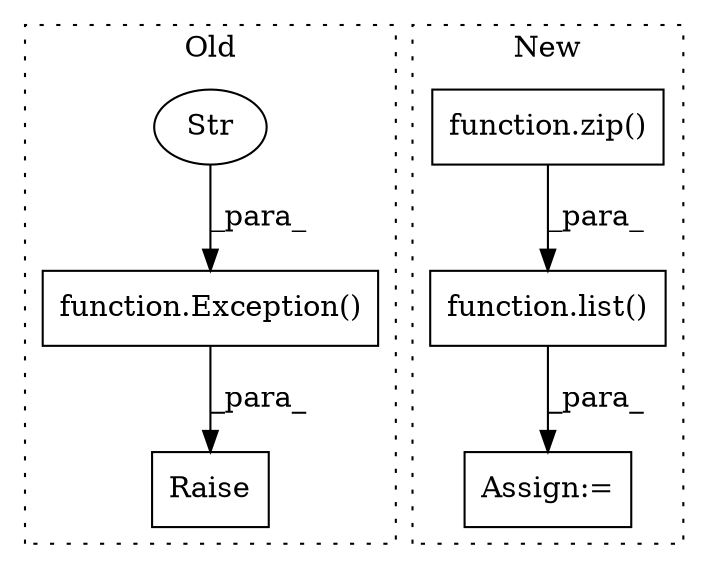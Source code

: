 digraph G {
subgraph cluster0 {
1 [label="function.Exception()" a="75" s="1989,2043" l="10,1" shape="box"];
3 [label="Str" a="66" s="1999" l="44" shape="ellipse"];
4 [label="Raise" a="91" s="1983" l="6" shape="box"];
label = "Old";
style="dotted";
}
subgraph cluster1 {
2 [label="function.list()" a="75" s="3673,3698" l="5,1" shape="box"];
5 [label="Assign:=" a="68" s="3664" l="9" shape="box"];
6 [label="function.zip()" a="75" s="3678,3683" l="4,15" shape="box"];
label = "New";
style="dotted";
}
1 -> 4 [label="_para_"];
2 -> 5 [label="_para_"];
3 -> 1 [label="_para_"];
6 -> 2 [label="_para_"];
}